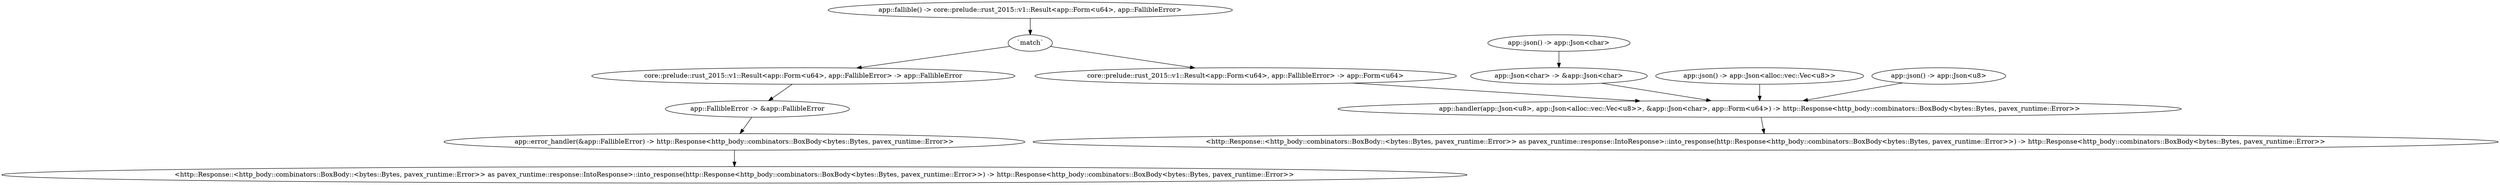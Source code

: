 digraph "GET /home" {
    0 [ label = "app::handler(app::Json<u8>, app::Json<alloc::vec::Vec<u8>>, &app::Json<char>, app::Form<u64>) -> http::Response<http_body::combinators::BoxBody<bytes::Bytes, pavex_runtime::Error>>"]
    1 [ label = "core::prelude::rust_2015::v1::Result<app::Form<u64>, app::FallibleError> -> app::Form<u64>"]
    2 [ label = "app::fallible() -> core::prelude::rust_2015::v1::Result<app::Form<u64>, app::FallibleError>"]
    3 [ label = "app::Json<char> -> &app::Json<char>"]
    4 [ label = "app::json() -> app::Json<char>"]
    5 [ label = "app::json() -> app::Json<alloc::vec::Vec<u8>>"]
    6 [ label = "app::json() -> app::Json<u8>"]
    7 [ label = "<http::Response::<http_body::combinators::BoxBody::<bytes::Bytes, pavex_runtime::Error>> as pavex_runtime::response::IntoResponse>::into_response(http::Response<http_body::combinators::BoxBody<bytes::Bytes, pavex_runtime::Error>>) -> http::Response<http_body::combinators::BoxBody<bytes::Bytes, pavex_runtime::Error>>"]
    8 [ label = "core::prelude::rust_2015::v1::Result<app::Form<u64>, app::FallibleError> -> app::FallibleError"]
    9 [ label = "app::FallibleError -> &app::FallibleError"]
    10 [ label = "app::error_handler(&app::FallibleError) -> http::Response<http_body::combinators::BoxBody<bytes::Bytes, pavex_runtime::Error>>"]
    11 [ label = "<http::Response::<http_body::combinators::BoxBody::<bytes::Bytes, pavex_runtime::Error>> as pavex_runtime::response::IntoResponse>::into_response(http::Response<http_body::combinators::BoxBody<bytes::Bytes, pavex_runtime::Error>>) -> http::Response<http_body::combinators::BoxBody<bytes::Bytes, pavex_runtime::Error>>"]
    12 [ label = "`match`"]
    1 -> 0 [ ]
    12 -> 8 [ ]
    3 -> 0 [ ]
    4 -> 3 [ ]
    5 -> 0 [ ]
    6 -> 0 [ ]
    0 -> 7 [ ]
    12 -> 1 [ ]
    8 -> 9 [ ]
    9 -> 10 [ ]
    10 -> 11 [ ]
    2 -> 12 [ ]
}
digraph app_state {
    0 [ label = "crate::ApplicationState() -> crate::ApplicationState"]
}